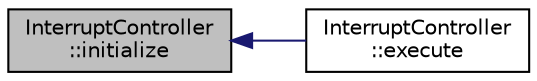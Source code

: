 digraph "InterruptController::initialize"
{
  edge [fontname="Helvetica",fontsize="10",labelfontname="Helvetica",labelfontsize="10"];
  node [fontname="Helvetica",fontsize="10",shape=record];
  rankdir="LR";
  Node1 [label="InterruptController\l::initialize",height=0.2,width=0.4,color="black", fillcolor="grey75", style="filled" fontcolor="black"];
  Node1 -> Node2 [dir="back",color="midnightblue",fontsize="10",style="solid",fontname="Helvetica"];
  Node2 [label="InterruptController\l::execute",height=0.2,width=0.4,color="black", fillcolor="white", style="filled",URL="$class_interrupt_controller.html#a222938885fa1e2962061e8fde93d30dd"];
}
